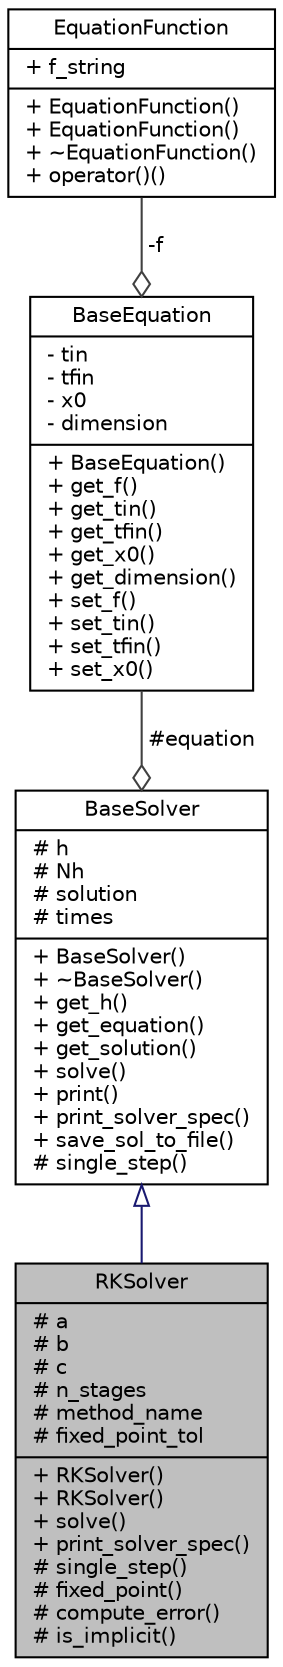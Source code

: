 digraph "RKSolver"
{
  edge [fontname="Helvetica",fontsize="10",labelfontname="Helvetica",labelfontsize="10"];
  node [fontname="Helvetica",fontsize="10",shape=record];
  Node5 [label="{RKSolver\n|# a\l# b\l# c\l# n_stages\l# method_name\l# fixed_point_tol\l|+ RKSolver()\l+ RKSolver()\l+ solve()\l+ print_solver_spec()\l# single_step()\l# fixed_point()\l# compute_error()\l# is_implicit()\l}",height=0.2,width=0.4,color="black", fillcolor="grey75", style="filled", fontcolor="black"];
  Node6 -> Node5 [dir="back",color="midnightblue",fontsize="10",style="solid",arrowtail="onormal",fontname="Helvetica"];
  Node6 [label="{BaseSolver\n|# h\l# Nh\l# solution\l# times\l|+ BaseSolver()\l+ ~BaseSolver()\l+ get_h()\l+ get_equation()\l+ get_solution()\l+ solve()\l+ print()\l+ print_solver_spec()\l+ save_sol_to_file()\l# single_step()\l}",height=0.2,width=0.4,color="black", fillcolor="white", style="filled",URL="$classBaseSolver.html"];
  Node7 -> Node6 [color="grey25",fontsize="10",style="solid",label=" #equation" ,arrowhead="odiamond",fontname="Helvetica"];
  Node7 [label="{BaseEquation\n|- tin\l- tfin\l- x0\l- dimension\l|+ BaseEquation()\l+ get_f()\l+ get_tin()\l+ get_tfin()\l+ get_x0()\l+ get_dimension()\l+ set_f()\l+ set_tin()\l+ set_tfin()\l+ set_x0()\l}",height=0.2,width=0.4,color="black", fillcolor="white", style="filled",URL="$classBaseEquation.html"];
  Node8 -> Node7 [color="grey25",fontsize="10",style="solid",label=" -f" ,arrowhead="odiamond",fontname="Helvetica"];
  Node8 [label="{EquationFunction\n|+ f_string\l|+ EquationFunction()\l+ EquationFunction()\l+ ~EquationFunction()\l+ operator()()\l}",height=0.2,width=0.4,color="black", fillcolor="white", style="filled",URL="$structEquationFunction.html"];
}
